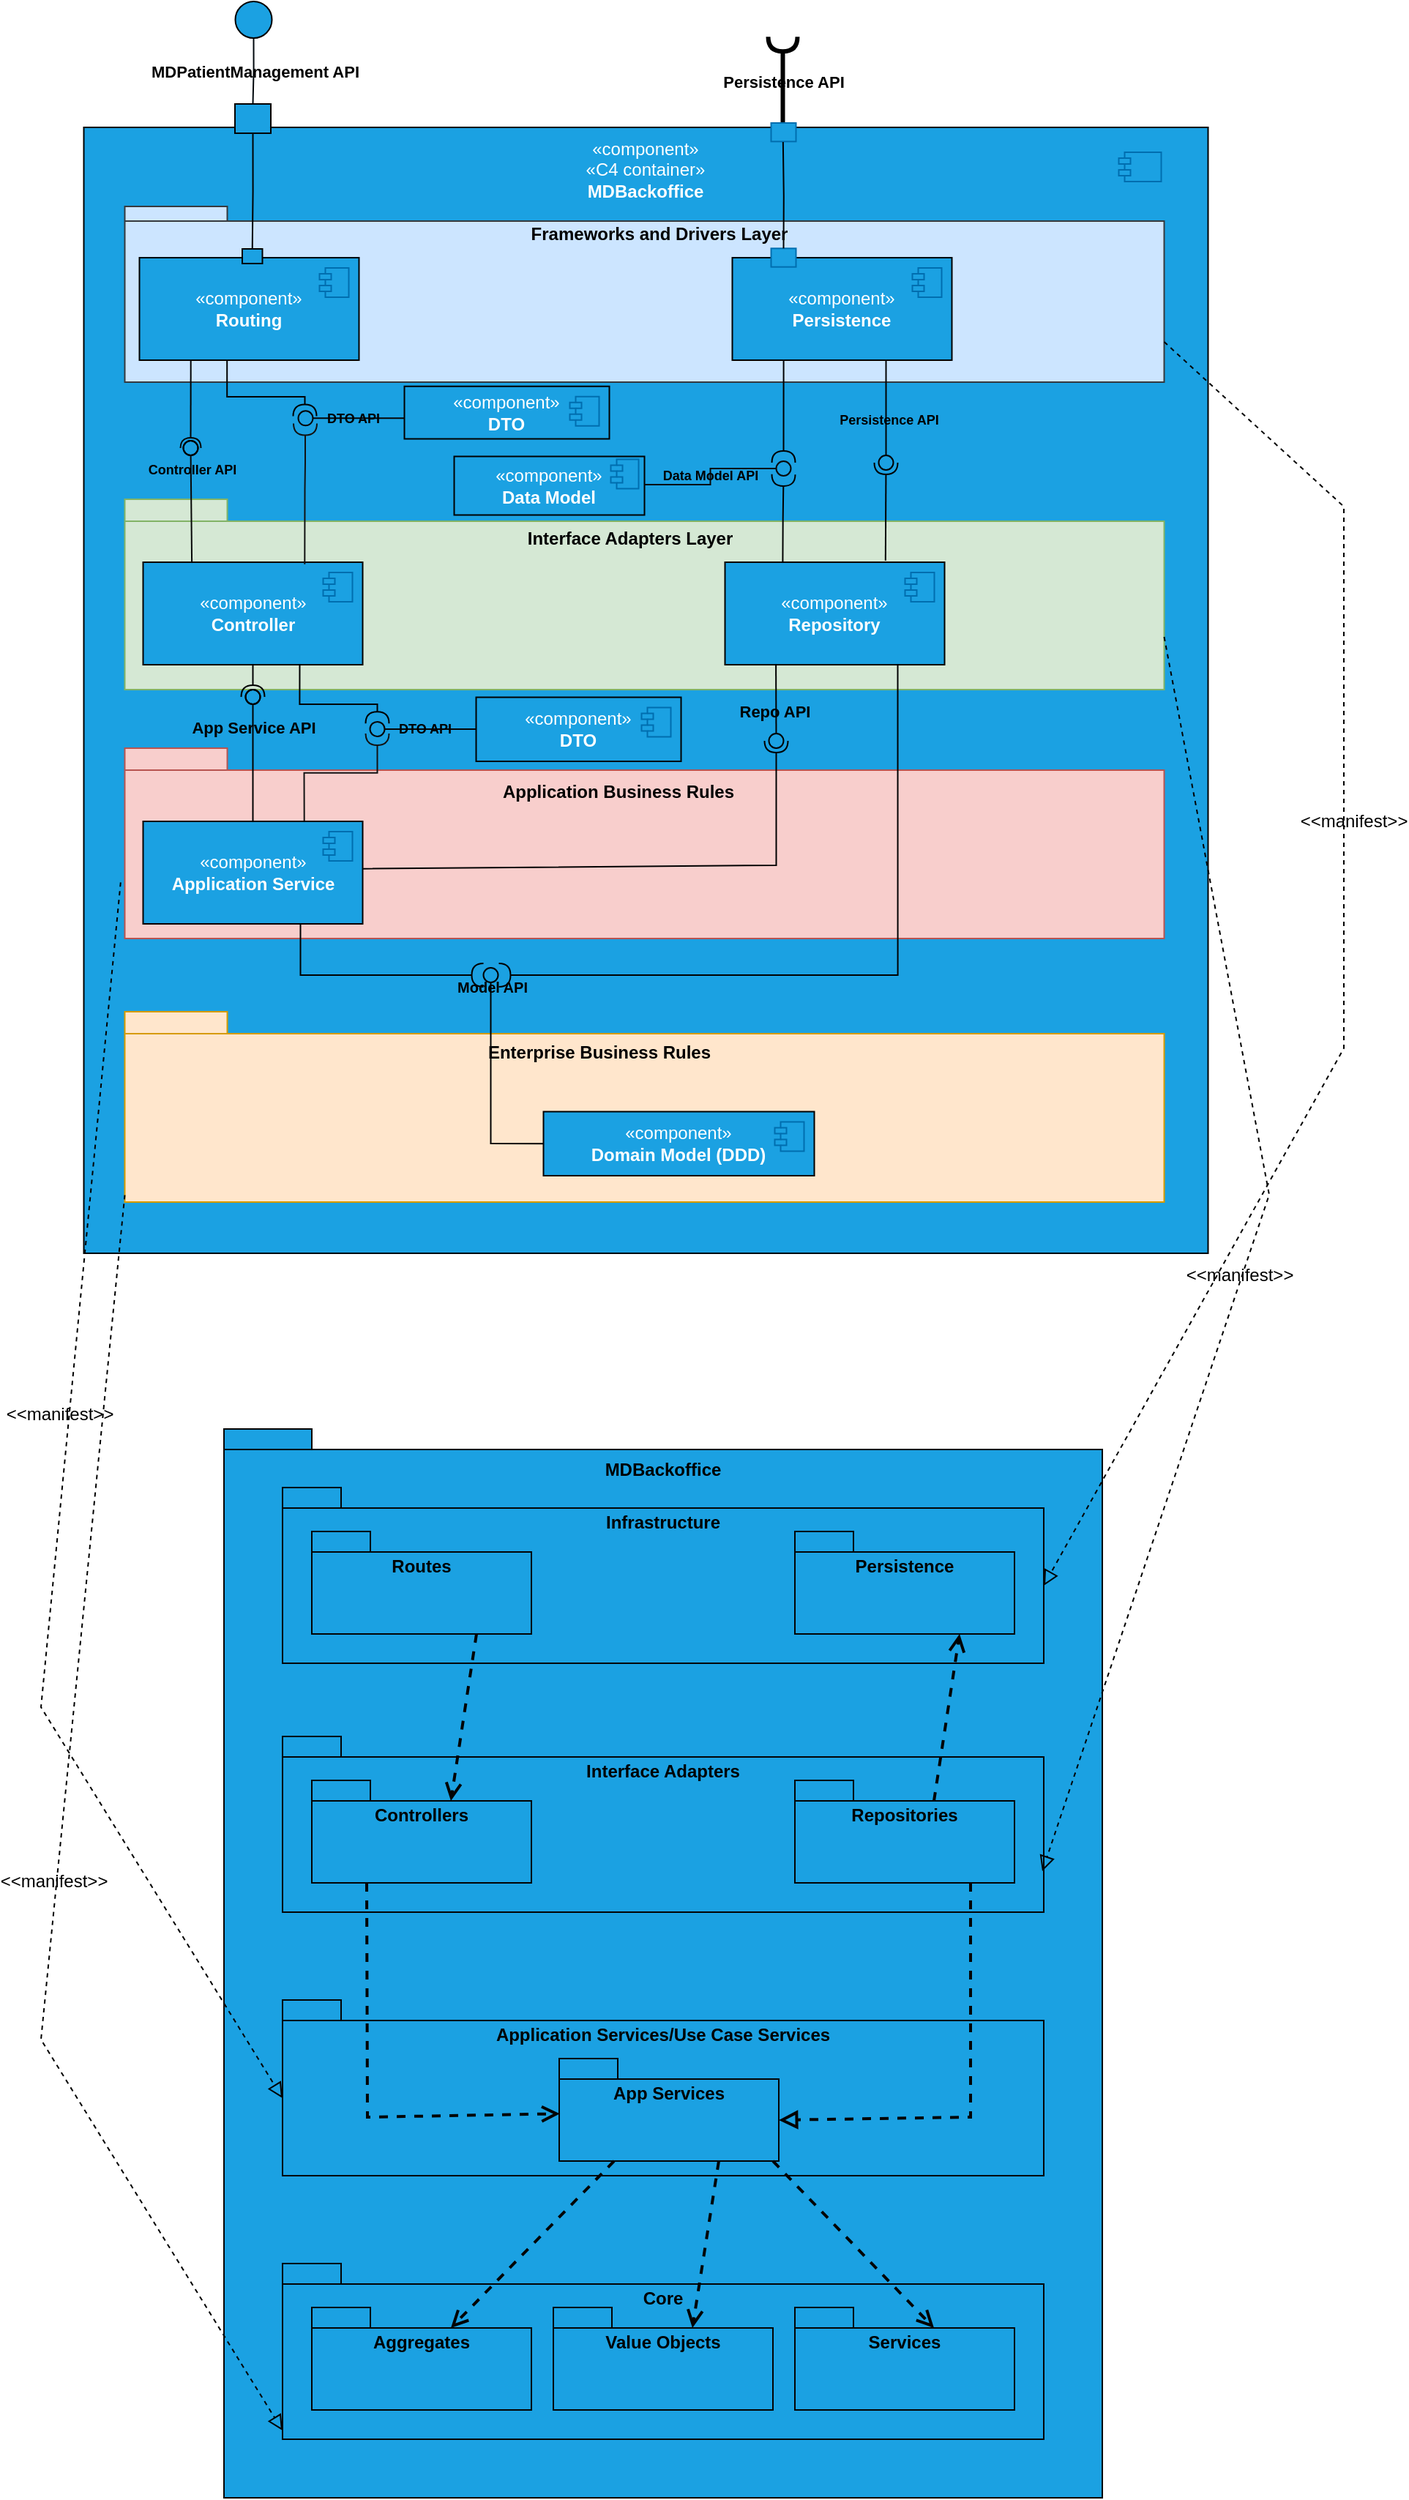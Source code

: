 <mxfile version="25.0.2">
  <diagram name="Página-1" id="hvZlXUl1sKQ0kcNKv2cv">
    <mxGraphModel dx="3374" dy="1840" grid="1" gridSize="10" guides="1" tooltips="1" connect="1" arrows="1" fold="1" page="1" pageScale="1" pageWidth="827" pageHeight="1169" math="0" shadow="0">
      <root>
        <mxCell id="0" />
        <mxCell id="1" parent="0" />
        <mxCell id="TpiVkqb_S075HDp6gT5E-161" value="MDBackoffice" style="shape=folder;fontStyle=1;spacingTop=10;tabWidth=40;tabHeight=14;tabPosition=left;html=1;whiteSpace=wrap;fillColor=#1BA1E2;labelPosition=center;verticalLabelPosition=top;align=center;verticalAlign=bottom;spacing=-35;strokeColor=#030303;" parent="1" vertex="1">
          <mxGeometry x="485" y="1040" width="600" height="730" as="geometry" />
        </mxCell>
        <mxCell id="TpiVkqb_S075HDp6gT5E-162" value="Infrastructure" style="shape=folder;fontStyle=1;spacingTop=10;tabWidth=40;tabHeight=14;tabPosition=left;html=1;whiteSpace=wrap;fillColor=#1BA1E2;labelPosition=center;verticalLabelPosition=top;align=center;verticalAlign=bottom;spacing=-31;strokeColor=#030303;" parent="1" vertex="1">
          <mxGeometry x="525" y="1080" width="520" height="120" as="geometry" />
        </mxCell>
        <mxCell id="TpiVkqb_S075HDp6gT5E-163" value="Routes" style="shape=folder;fontStyle=1;spacingTop=10;tabWidth=40;tabHeight=14;tabPosition=left;html=1;whiteSpace=wrap;fillColor=#1BA1E2;labelPosition=center;verticalLabelPosition=top;align=center;verticalAlign=bottom;spacing=-31;strokeColor=#030303;" parent="1" vertex="1">
          <mxGeometry x="545" y="1110" width="150" height="70" as="geometry" />
        </mxCell>
        <mxCell id="TpiVkqb_S075HDp6gT5E-164" value="Persistence" style="shape=folder;fontStyle=1;spacingTop=10;tabWidth=40;tabHeight=14;tabPosition=left;html=1;whiteSpace=wrap;fillColor=#1BA1E2;labelPosition=center;verticalLabelPosition=top;align=center;verticalAlign=bottom;spacing=-31;strokeColor=#030303;" parent="1" vertex="1">
          <mxGeometry x="875" y="1110" width="150" height="70" as="geometry" />
        </mxCell>
        <mxCell id="TpiVkqb_S075HDp6gT5E-165" value="Interface Adapters" style="shape=folder;fontStyle=1;spacingTop=10;tabWidth=40;tabHeight=14;tabPosition=left;html=1;whiteSpace=wrap;fillColor=#1BA1E2;labelPosition=center;verticalLabelPosition=top;align=center;verticalAlign=bottom;spacing=-31;strokeColor=#030303;" parent="1" vertex="1">
          <mxGeometry x="525" y="1250" width="520" height="120" as="geometry" />
        </mxCell>
        <mxCell id="TpiVkqb_S075HDp6gT5E-166" value="Application Services/Use Case Services" style="shape=folder;fontStyle=1;spacingTop=10;tabWidth=40;tabHeight=14;tabPosition=left;html=1;whiteSpace=wrap;fillColor=#1BA1E2;labelPosition=center;verticalLabelPosition=top;align=center;verticalAlign=bottom;spacing=-31;strokeColor=#030303;" parent="1" vertex="1">
          <mxGeometry x="525" y="1430" width="520" height="120" as="geometry" />
        </mxCell>
        <mxCell id="TpiVkqb_S075HDp6gT5E-167" value="&lt;span style=&quot;background-color: initial;&quot;&gt;Core&lt;/span&gt;" style="shape=folder;fontStyle=1;spacingTop=10;tabWidth=40;tabHeight=14;tabPosition=left;html=1;whiteSpace=wrap;fillColor=#1BA1E2;labelPosition=center;verticalLabelPosition=top;align=center;verticalAlign=bottom;spacing=-31;strokeColor=#030303;" parent="1" vertex="1">
          <mxGeometry x="525" y="1610" width="520" height="120" as="geometry" />
        </mxCell>
        <mxCell id="TpiVkqb_S075HDp6gT5E-168" value="Controllers" style="shape=folder;fontStyle=1;spacingTop=10;tabWidth=40;tabHeight=14;tabPosition=left;html=1;whiteSpace=wrap;fillColor=#1BA1E2;labelPosition=center;verticalLabelPosition=top;align=center;verticalAlign=bottom;spacing=-31;strokeColor=#030303;" parent="1" vertex="1">
          <mxGeometry x="545" y="1280" width="150" height="70" as="geometry" />
        </mxCell>
        <mxCell id="TpiVkqb_S075HDp6gT5E-169" value="Repositories" style="shape=folder;fontStyle=1;spacingTop=10;tabWidth=40;tabHeight=14;tabPosition=left;html=1;whiteSpace=wrap;fillColor=#1BA1E2;labelPosition=center;verticalLabelPosition=top;align=center;verticalAlign=bottom;spacing=-31;strokeColor=#030303;" parent="1" vertex="1">
          <mxGeometry x="875" y="1280" width="150" height="70" as="geometry" />
        </mxCell>
        <mxCell id="TpiVkqb_S075HDp6gT5E-170" value="App Services" style="shape=folder;fontStyle=1;spacingTop=10;tabWidth=40;tabHeight=14;tabPosition=left;html=1;whiteSpace=wrap;fillColor=#1BA1E2;labelPosition=center;verticalLabelPosition=top;align=center;verticalAlign=bottom;spacing=-31;strokeColor=#030303;" parent="1" vertex="1">
          <mxGeometry x="714" y="1470" width="150" height="70" as="geometry" />
        </mxCell>
        <mxCell id="TpiVkqb_S075HDp6gT5E-171" value="Aggregates" style="shape=folder;fontStyle=1;spacingTop=10;tabWidth=40;tabHeight=14;tabPosition=left;html=1;whiteSpace=wrap;fillColor=#1BA1E2;labelPosition=center;verticalLabelPosition=top;align=center;verticalAlign=bottom;spacing=-31;strokeColor=#030303;" parent="1" vertex="1">
          <mxGeometry x="545" y="1640" width="150" height="70" as="geometry" />
        </mxCell>
        <mxCell id="TpiVkqb_S075HDp6gT5E-172" value="Services" style="shape=folder;fontStyle=1;spacingTop=10;tabWidth=40;tabHeight=14;tabPosition=left;html=1;whiteSpace=wrap;fillColor=#1BA1E2;labelPosition=center;verticalLabelPosition=top;align=center;verticalAlign=bottom;spacing=-31;strokeColor=#030303;" parent="1" vertex="1">
          <mxGeometry x="875" y="1640" width="150" height="70" as="geometry" />
        </mxCell>
        <mxCell id="TpiVkqb_S075HDp6gT5E-173" value="Value Objects" style="shape=folder;fontStyle=1;spacingTop=10;tabWidth=40;tabHeight=14;tabPosition=left;html=1;whiteSpace=wrap;fillColor=#1BA1E2;labelPosition=center;verticalLabelPosition=top;align=center;verticalAlign=bottom;spacing=-31;strokeColor=#030303;" parent="1" vertex="1">
          <mxGeometry x="710" y="1640" width="150" height="70" as="geometry" />
        </mxCell>
        <mxCell id="TpiVkqb_S075HDp6gT5E-174" value="" style="html=1;verticalAlign=bottom;endArrow=open;dashed=1;endSize=8;curved=0;rounded=0;exitX=0.75;exitY=1;exitDx=0;exitDy=0;exitPerimeter=0;strokeWidth=2;entryX=0;entryY=0;entryDx=95;entryDy=14;entryPerimeter=0;strokeColor=#030303;fillColor=#1BA1E2;" parent="1" source="TpiVkqb_S075HDp6gT5E-163" target="TpiVkqb_S075HDp6gT5E-168" edge="1">
          <mxGeometry relative="1" as="geometry">
            <mxPoint x="658" y="1180" as="sourcePoint" />
            <mxPoint x="580" y="1210" as="targetPoint" />
          </mxGeometry>
        </mxCell>
        <mxCell id="TpiVkqb_S075HDp6gT5E-175" value="" style="html=1;verticalAlign=bottom;endArrow=open;dashed=1;endSize=8;curved=0;rounded=0;exitX=0.25;exitY=1;exitDx=0;exitDy=0;exitPerimeter=0;strokeWidth=2;entryX=0.002;entryY=0.538;entryDx=0;entryDy=0;entryPerimeter=0;strokeColor=#030303;fillColor=#1BA1E2;" parent="1" source="TpiVkqb_S075HDp6gT5E-168" target="TpiVkqb_S075HDp6gT5E-170" edge="1">
          <mxGeometry relative="1" as="geometry">
            <mxPoint x="723" y="1320" as="sourcePoint" />
            <mxPoint x="705" y="1434" as="targetPoint" />
            <Array as="points">
              <mxPoint x="583" y="1510" />
            </Array>
          </mxGeometry>
        </mxCell>
        <mxCell id="TpiVkqb_S075HDp6gT5E-176" value="" style="html=1;verticalAlign=bottom;endArrow=block;dashed=1;endSize=8;curved=0;rounded=0;exitX=0.25;exitY=1;exitDx=0;exitDy=0;exitPerimeter=0;strokeWidth=2;entryX=0;entryY=0;entryDx=150;entryDy=42;entryPerimeter=0;endFill=0;strokeColor=#030303;fillColor=#1BA1E2;" parent="1" target="TpiVkqb_S075HDp6gT5E-170" edge="1">
          <mxGeometry relative="1" as="geometry">
            <mxPoint x="995" y="1350" as="sourcePoint" />
            <mxPoint x="1126" y="1508" as="targetPoint" />
            <Array as="points">
              <mxPoint x="995" y="1510" />
            </Array>
          </mxGeometry>
        </mxCell>
        <mxCell id="TpiVkqb_S075HDp6gT5E-177" value="" style="html=1;verticalAlign=bottom;endArrow=open;dashed=1;endSize=8;curved=0;rounded=0;exitX=0;exitY=0;exitDx=95;exitDy=14;exitPerimeter=0;strokeWidth=2;entryX=0.75;entryY=1;entryDx=0;entryDy=0;entryPerimeter=0;strokeColor=#030303;fillColor=#1BA1E2;" parent="1" source="TpiVkqb_S075HDp6gT5E-169" target="TpiVkqb_S075HDp6gT5E-164" edge="1">
          <mxGeometry relative="1" as="geometry">
            <mxPoint x="668" y="1190" as="sourcePoint" />
            <mxPoint x="650" y="1304" as="targetPoint" />
          </mxGeometry>
        </mxCell>
        <mxCell id="TpiVkqb_S075HDp6gT5E-178" value="" style="html=1;verticalAlign=bottom;endArrow=open;dashed=1;endSize=8;curved=0;rounded=0;exitX=0.25;exitY=1;exitDx=0;exitDy=0;exitPerimeter=0;strokeWidth=2;entryX=0;entryY=0;entryDx=95;entryDy=14;entryPerimeter=0;strokeColor=#030303;fillColor=#1BA1E2;" parent="1" source="TpiVkqb_S075HDp6gT5E-170" target="TpiVkqb_S075HDp6gT5E-171" edge="1">
          <mxGeometry relative="1" as="geometry">
            <mxPoint x="728" y="1520" as="sourcePoint" />
            <mxPoint x="710" y="1634" as="targetPoint" />
          </mxGeometry>
        </mxCell>
        <mxCell id="TpiVkqb_S075HDp6gT5E-179" value="" style="html=1;verticalAlign=bottom;endArrow=open;dashed=1;endSize=8;curved=0;rounded=0;exitX=0.75;exitY=1;exitDx=0;exitDy=0;exitPerimeter=0;strokeWidth=2;entryX=0;entryY=0;entryDx=95;entryDy=14;entryPerimeter=0;strokeColor=#030303;fillColor=#1BA1E2;" parent="1" target="TpiVkqb_S075HDp6gT5E-173" edge="1">
          <mxGeometry relative="1" as="geometry">
            <mxPoint x="823" y="1540" as="sourcePoint" />
            <mxPoint x="805" y="1654" as="targetPoint" />
          </mxGeometry>
        </mxCell>
        <mxCell id="TpiVkqb_S075HDp6gT5E-180" value="" style="html=1;verticalAlign=bottom;endArrow=open;dashed=1;endSize=8;curved=0;rounded=0;exitX=0.75;exitY=1;exitDx=0;exitDy=0;exitPerimeter=0;strokeWidth=2;entryX=0;entryY=0;entryDx=95;entryDy=14;entryPerimeter=0;strokeColor=#030303;fillColor=#1BA1E2;" parent="1" target="TpiVkqb_S075HDp6gT5E-172" edge="1">
          <mxGeometry relative="1" as="geometry">
            <mxPoint x="860" y="1540" as="sourcePoint" />
            <mxPoint x="842" y="1654" as="targetPoint" />
          </mxGeometry>
        </mxCell>
        <mxCell id="TpiVkqb_S075HDp6gT5E-185" value="&amp;lt;&amp;lt;manifest&amp;gt;&amp;gt;" style="text;html=1;align=center;verticalAlign=middle;whiteSpace=wrap;rounded=0;" parent="1" vertex="1">
          <mxGeometry x="1153" y="920" width="52" height="30" as="geometry" />
        </mxCell>
        <mxCell id="TpiVkqb_S075HDp6gT5E-187" value="&amp;lt;&amp;lt;manifest&amp;gt;&amp;gt;" style="text;html=1;align=center;verticalAlign=middle;whiteSpace=wrap;rounded=0;" parent="1" vertex="1">
          <mxGeometry x="1227" y="610" width="60" height="30" as="geometry" />
        </mxCell>
        <mxCell id="TpiVkqb_S075HDp6gT5E-188" value="&amp;lt;&amp;lt;manifest&amp;gt;&amp;gt;" style="text;html=1;align=center;verticalAlign=middle;whiteSpace=wrap;rounded=0;" parent="1" vertex="1">
          <mxGeometry x="343" y="1015" width="60" height="30" as="geometry" />
        </mxCell>
        <mxCell id="TpiVkqb_S075HDp6gT5E-189" value="&amp;lt;&amp;lt;manifest&amp;gt;&amp;gt;" style="text;html=1;align=center;verticalAlign=middle;whiteSpace=wrap;rounded=0;" parent="1" vertex="1">
          <mxGeometry x="339" y="1325" width="60" height="47" as="geometry" />
        </mxCell>
        <mxCell id="WSnphm5PVI5IuLsCWJ5U-1" value="" style="html=1;dropTarget=0;whiteSpace=wrap;fillColor=#1ba1e2;fontColor=#ffffff;strokeColor=#000000;movable=1;resizable=1;rotatable=1;deletable=1;editable=1;locked=0;connectable=1;" vertex="1" parent="1">
          <mxGeometry x="389.25" y="151" width="768" height="769" as="geometry" />
        </mxCell>
        <mxCell id="WSnphm5PVI5IuLsCWJ5U-2" value="" style="shape=module;jettyWidth=8;jettyHeight=4;fillColor=#1ba1e2;fontColor=#ffffff;strokeColor=#006EAF;" vertex="1" parent="WSnphm5PVI5IuLsCWJ5U-1">
          <mxGeometry x="1" width="29" height="20" relative="1" as="geometry">
            <mxPoint x="-61" y="17" as="offset" />
          </mxGeometry>
        </mxCell>
        <mxCell id="WSnphm5PVI5IuLsCWJ5U-3" value="" style="shape=folder;fontStyle=1;spacingTop=10;tabWidth=70;tabHeight=15;tabPosition=left;html=1;whiteSpace=wrap;fillColor=#d5e8d4;strokeColor=#82b366;movable=1;resizable=1;rotatable=1;deletable=1;editable=1;locked=0;connectable=1;" vertex="1" parent="1">
          <mxGeometry x="417.25" y="405" width="710" height="130" as="geometry" />
        </mxCell>
        <mxCell id="WSnphm5PVI5IuLsCWJ5U-4" value="" style="shape=folder;fontStyle=1;spacingTop=10;tabWidth=70;tabHeight=10;tabPosition=left;html=1;whiteSpace=wrap;fillColor=#cce5ff;strokeColor=#36393d;movable=1;resizable=1;rotatable=1;deletable=1;editable=1;locked=0;connectable=1;" vertex="1" parent="1">
          <mxGeometry x="417.25" y="205" width="710" height="120" as="geometry" />
        </mxCell>
        <mxCell id="WSnphm5PVI5IuLsCWJ5U-5" value="&lt;span style=&quot;color: rgb(255, 255, 255);&quot;&gt;«component»&lt;/span&gt;&lt;br style=&quot;color: rgb(255, 255, 255);&quot;&gt;&lt;span style=&quot;color: rgb(255, 255, 255);&quot;&gt;«C4 container»&lt;/span&gt;&lt;br style=&quot;color: rgb(255, 255, 255);&quot;&gt;&lt;b style=&quot;color: rgb(255, 255, 255);&quot;&gt;MDBackoffice&lt;/b&gt;" style="text;html=1;align=center;verticalAlign=middle;whiteSpace=wrap;rounded=0;" vertex="1" parent="1">
          <mxGeometry x="698.25" y="155" width="150" height="50" as="geometry" />
        </mxCell>
        <mxCell id="WSnphm5PVI5IuLsCWJ5U-6" value="" style="group" vertex="1" connectable="0" parent="1">
          <mxGeometry x="429.75" y="438" width="150" height="80" as="geometry" />
        </mxCell>
        <mxCell id="WSnphm5PVI5IuLsCWJ5U-7" value="" style="group" vertex="1" connectable="0" parent="WSnphm5PVI5IuLsCWJ5U-6">
          <mxGeometry width="150" height="80" as="geometry" />
        </mxCell>
        <mxCell id="WSnphm5PVI5IuLsCWJ5U-8" value="«component»&lt;br&gt;&lt;b&gt;Controller&lt;/b&gt;" style="html=1;dropTarget=0;whiteSpace=wrap;fillColor=#1ba1e2;fontColor=#ffffff;strokeColor=#000000;" vertex="1" parent="WSnphm5PVI5IuLsCWJ5U-7">
          <mxGeometry y="10" width="150" height="70" as="geometry" />
        </mxCell>
        <mxCell id="WSnphm5PVI5IuLsCWJ5U-9" value="" style="shape=module;jettyWidth=8;jettyHeight=4;fillColor=#1ba1e2;fontColor=#ffffff;strokeColor=#006EAF;" vertex="1" parent="WSnphm5PVI5IuLsCWJ5U-8">
          <mxGeometry x="1" width="20" height="20" relative="1" as="geometry">
            <mxPoint x="-27" y="7" as="offset" />
          </mxGeometry>
        </mxCell>
        <mxCell id="WSnphm5PVI5IuLsCWJ5U-10" value="" style="ellipse;whiteSpace=wrap;html=1;aspect=fixed;fillColor=#1ba1e2;fontColor=#ffffff;strokeColor=#000000;" vertex="1" parent="1">
          <mxGeometry x="492.75" y="65" width="25" height="25" as="geometry" />
        </mxCell>
        <mxCell id="WSnphm5PVI5IuLsCWJ5U-11" value="" style="ellipse;whiteSpace=wrap;html=1;align=center;aspect=fixed;fillColor=none;strokeColor=none;resizable=0;perimeter=centerPerimeter;rotatable=0;allowArrows=0;points=[];outlineConnect=1;" vertex="1" parent="1">
          <mxGeometry x="757.25" y="385" width="10" height="10" as="geometry" />
        </mxCell>
        <mxCell id="WSnphm5PVI5IuLsCWJ5U-12" value="" style="ellipse;whiteSpace=wrap;html=1;align=center;aspect=fixed;fillColor=none;strokeColor=none;resizable=0;perimeter=centerPerimeter;rotatable=0;allowArrows=0;points=[];outlineConnect=1;" vertex="1" parent="1">
          <mxGeometry x="787.25" y="405" width="10" height="10" as="geometry" />
        </mxCell>
        <mxCell id="WSnphm5PVI5IuLsCWJ5U-13" style="edgeStyle=orthogonalEdgeStyle;rounded=0;orthogonalLoop=1;jettySize=auto;html=1;strokeColor=#00080D;endArrow=none;endFill=0;labelBackgroundColor=none;entryX=0.5;entryY=0;entryDx=0;entryDy=0;" edge="1" parent="1" source="WSnphm5PVI5IuLsCWJ5U-10" target="WSnphm5PVI5IuLsCWJ5U-89">
          <mxGeometry relative="1" as="geometry">
            <mxPoint x="505.25" y="150" as="targetPoint" />
          </mxGeometry>
        </mxCell>
        <mxCell id="WSnphm5PVI5IuLsCWJ5U-14" value="&lt;b&gt;MDPatientManagement API&lt;/b&gt;" style="edgeLabel;html=1;align=center;verticalAlign=middle;resizable=0;points=[];labelBackgroundColor=none;" vertex="1" connectable="0" parent="WSnphm5PVI5IuLsCWJ5U-13">
          <mxGeometry x="-0.011" relative="1" as="geometry">
            <mxPoint as="offset" />
          </mxGeometry>
        </mxCell>
        <mxCell id="WSnphm5PVI5IuLsCWJ5U-15" value="Interface Adapters Layer" style="text;html=1;align=center;verticalAlign=middle;resizable=0;points=[];autosize=1;strokeColor=none;fillColor=none;fontColor=#000000;fontStyle=1" vertex="1" parent="1">
          <mxGeometry x="687.25" y="417" width="150" height="30" as="geometry" />
        </mxCell>
        <mxCell id="WSnphm5PVI5IuLsCWJ5U-16" value="" style="group" vertex="1" connectable="0" parent="1">
          <mxGeometry x="427.25" y="230" width="150" height="80" as="geometry" />
        </mxCell>
        <mxCell id="WSnphm5PVI5IuLsCWJ5U-17" value="" style="group" vertex="1" connectable="0" parent="WSnphm5PVI5IuLsCWJ5U-16">
          <mxGeometry width="150" height="80" as="geometry" />
        </mxCell>
        <mxCell id="WSnphm5PVI5IuLsCWJ5U-18" value="«component»&lt;br&gt;&lt;b&gt;Routing&lt;/b&gt;" style="html=1;dropTarget=0;whiteSpace=wrap;fillColor=#1ba1e2;fontColor=#ffffff;strokeColor=#000000;" vertex="1" parent="WSnphm5PVI5IuLsCWJ5U-17">
          <mxGeometry y="10" width="150" height="70" as="geometry" />
        </mxCell>
        <mxCell id="WSnphm5PVI5IuLsCWJ5U-19" value="" style="shape=module;jettyWidth=8;jettyHeight=4;fillColor=#1ba1e2;fontColor=#ffffff;strokeColor=#006EAF;" vertex="1" parent="WSnphm5PVI5IuLsCWJ5U-18">
          <mxGeometry x="1" width="20" height="20" relative="1" as="geometry">
            <mxPoint x="-27" y="7" as="offset" />
          </mxGeometry>
        </mxCell>
        <mxCell id="WSnphm5PVI5IuLsCWJ5U-20" value="" style="rounded=0;whiteSpace=wrap;html=1;fillColor=#1ba1e2;fontColor=#ffffff;strokeColor=#000000;" vertex="1" parent="WSnphm5PVI5IuLsCWJ5U-17">
          <mxGeometry x="70.25" y="4" width="13.75" height="10" as="geometry" />
        </mxCell>
        <mxCell id="WSnphm5PVI5IuLsCWJ5U-21" value="" style="rounded=0;orthogonalLoop=1;jettySize=auto;html=1;endArrow=halfCircle;endFill=0;endSize=5;strokeWidth=1;sketch=0;labelBackgroundColor=default;strokeColor=#030303;startSize=6;exitX=0.234;exitY=1.003;exitDx=0;exitDy=0;exitPerimeter=0;" edge="1" parent="1" source="WSnphm5PVI5IuLsCWJ5U-18" target="WSnphm5PVI5IuLsCWJ5U-24">
          <mxGeometry relative="1" as="geometry">
            <mxPoint x="462.25" y="315" as="sourcePoint" />
          </mxGeometry>
        </mxCell>
        <mxCell id="WSnphm5PVI5IuLsCWJ5U-22" value="" style="rounded=0;orthogonalLoop=1;jettySize=auto;html=1;endArrow=oval;endFill=0;sketch=0;sourcePerimeterSpacing=0;targetPerimeterSpacing=0;endSize=10;strokeColor=#080808;strokeWidth=1;startSize=11;exitX=0.222;exitY=-0.002;exitDx=0;exitDy=0;exitPerimeter=0;" edge="1" parent="1" source="WSnphm5PVI5IuLsCWJ5U-8" target="WSnphm5PVI5IuLsCWJ5U-24">
          <mxGeometry relative="1" as="geometry">
            <mxPoint x="463.25" y="447" as="sourcePoint" />
          </mxGeometry>
        </mxCell>
        <mxCell id="WSnphm5PVI5IuLsCWJ5U-23" value="Controller API" style="edgeLabel;html=1;align=center;verticalAlign=middle;resizable=0;points=[];labelBackgroundColor=none;fontStyle=1;fontSize=9;" vertex="1" connectable="0" parent="WSnphm5PVI5IuLsCWJ5U-22">
          <mxGeometry x="0.372" relative="1" as="geometry">
            <mxPoint y="-10" as="offset" />
          </mxGeometry>
        </mxCell>
        <mxCell id="WSnphm5PVI5IuLsCWJ5U-24" value="" style="ellipse;whiteSpace=wrap;html=1;align=center;aspect=fixed;fillColor=none;strokeColor=#000000;resizable=0;perimeter=centerPerimeter;rotatable=0;allowArrows=0;points=[];outlineConnect=1;strokeWidth=1;perimeterSpacing=5;" vertex="1" parent="1">
          <mxGeometry x="457.25" y="365" width="10" height="10" as="geometry" />
        </mxCell>
        <mxCell id="WSnphm5PVI5IuLsCWJ5U-25" value="" style="shape=folder;fontStyle=1;spacingTop=10;tabWidth=70;tabHeight=15;tabPosition=left;html=1;whiteSpace=wrap;fillColor=#f8cecc;strokeColor=#b85450;movable=1;resizable=1;rotatable=1;deletable=1;editable=1;locked=0;connectable=1;" vertex="1" parent="1">
          <mxGeometry x="417.25" y="575" width="710" height="130" as="geometry" />
        </mxCell>
        <mxCell id="WSnphm5PVI5IuLsCWJ5U-26" value="" style="shape=folder;fontStyle=1;spacingTop=10;tabWidth=70;tabHeight=15;tabPosition=left;html=1;whiteSpace=wrap;fillColor=#ffe6cc;strokeColor=#d79b00;movable=1;resizable=1;rotatable=1;deletable=1;editable=1;locked=0;connectable=1;" vertex="1" parent="1">
          <mxGeometry x="417.25" y="755" width="710" height="130" as="geometry" />
        </mxCell>
        <mxCell id="WSnphm5PVI5IuLsCWJ5U-27" value="Application Business Rules" style="text;html=1;align=center;verticalAlign=middle;resizable=0;points=[];autosize=1;strokeColor=none;fillColor=none;fontColor=#000000;fontStyle=1" vertex="1" parent="1">
          <mxGeometry x="668.75" y="590" width="170" height="30" as="geometry" />
        </mxCell>
        <mxCell id="WSnphm5PVI5IuLsCWJ5U-28" value="Enterprise Business Rules" style="text;html=1;align=center;verticalAlign=middle;resizable=0;points=[];autosize=1;strokeColor=none;fillColor=none;fontColor=#000000;fontStyle=1" vertex="1" parent="1">
          <mxGeometry x="661.25" y="768" width="160" height="30" as="geometry" />
        </mxCell>
        <mxCell id="WSnphm5PVI5IuLsCWJ5U-29" value="" style="group" vertex="1" connectable="0" parent="1">
          <mxGeometry x="429.75" y="615" width="150" height="80" as="geometry" />
        </mxCell>
        <mxCell id="WSnphm5PVI5IuLsCWJ5U-30" value="" style="group" vertex="1" connectable="0" parent="WSnphm5PVI5IuLsCWJ5U-29">
          <mxGeometry width="150" height="80" as="geometry" />
        </mxCell>
        <mxCell id="WSnphm5PVI5IuLsCWJ5U-31" value="«component»&lt;br&gt;&lt;b&gt;Application Service&lt;/b&gt;" style="html=1;dropTarget=0;whiteSpace=wrap;fillColor=#1ba1e2;fontColor=#ffffff;strokeColor=#000000;" vertex="1" parent="WSnphm5PVI5IuLsCWJ5U-30">
          <mxGeometry y="10" width="150" height="70" as="geometry" />
        </mxCell>
        <mxCell id="WSnphm5PVI5IuLsCWJ5U-32" value="" style="shape=module;jettyWidth=8;jettyHeight=4;fillColor=#1ba1e2;fontColor=#ffffff;strokeColor=#006EAF;" vertex="1" parent="WSnphm5PVI5IuLsCWJ5U-31">
          <mxGeometry x="1" width="20" height="20" relative="1" as="geometry">
            <mxPoint x="-27" y="7" as="offset" />
          </mxGeometry>
        </mxCell>
        <mxCell id="WSnphm5PVI5IuLsCWJ5U-33" value="" style="rounded=0;orthogonalLoop=1;jettySize=auto;html=1;endArrow=halfCircle;endFill=0;endSize=6;strokeWidth=1;sketch=0;exitX=0.5;exitY=1;exitDx=0;exitDy=0;strokeColor=#000000;" edge="1" parent="1" source="WSnphm5PVI5IuLsCWJ5U-8" target="WSnphm5PVI5IuLsCWJ5U-36">
          <mxGeometry relative="1" as="geometry">
            <mxPoint x="538.25" y="560" as="sourcePoint" />
          </mxGeometry>
        </mxCell>
        <mxCell id="WSnphm5PVI5IuLsCWJ5U-34" value="" style="rounded=0;orthogonalLoop=1;jettySize=auto;html=1;endArrow=oval;endFill=0;sketch=0;sourcePerimeterSpacing=0;targetPerimeterSpacing=0;endSize=10;exitX=0.5;exitY=0;exitDx=0;exitDy=0;strokeColor=#000000;" edge="1" parent="1" source="WSnphm5PVI5IuLsCWJ5U-31" target="WSnphm5PVI5IuLsCWJ5U-36">
          <mxGeometry relative="1" as="geometry">
            <mxPoint x="498.25" y="560" as="sourcePoint" />
          </mxGeometry>
        </mxCell>
        <mxCell id="WSnphm5PVI5IuLsCWJ5U-35" value="App Service API" style="edgeLabel;html=1;align=center;verticalAlign=middle;resizable=0;points=[];labelBackgroundColor=none;fontStyle=1" vertex="1" connectable="0" parent="WSnphm5PVI5IuLsCWJ5U-34">
          <mxGeometry x="0.523" relative="1" as="geometry">
            <mxPoint as="offset" />
          </mxGeometry>
        </mxCell>
        <mxCell id="WSnphm5PVI5IuLsCWJ5U-36" value="" style="ellipse;whiteSpace=wrap;html=1;align=center;aspect=fixed;fillColor=none;strokeColor=#000000;resizable=0;perimeter=centerPerimeter;rotatable=0;allowArrows=0;points=[];outlineConnect=1;" vertex="1" parent="1">
          <mxGeometry x="499.75" y="535" width="10" height="10" as="geometry" />
        </mxCell>
        <mxCell id="WSnphm5PVI5IuLsCWJ5U-37" value="" style="group" vertex="1" connectable="0" parent="1">
          <mxGeometry x="657.25" y="534" width="140" height="50" as="geometry" />
        </mxCell>
        <mxCell id="WSnphm5PVI5IuLsCWJ5U-38" value="" style="group" vertex="1" connectable="0" parent="WSnphm5PVI5IuLsCWJ5U-37">
          <mxGeometry width="140.0" height="50" as="geometry" />
        </mxCell>
        <mxCell id="WSnphm5PVI5IuLsCWJ5U-39" value="«component»&lt;br&gt;&lt;b&gt;DTO&lt;/b&gt;" style="html=1;dropTarget=0;whiteSpace=wrap;fillColor=#1ba1e2;fontColor=#ffffff;strokeColor=#000000;" vertex="1" parent="WSnphm5PVI5IuLsCWJ5U-38">
          <mxGeometry y="6.25" width="140.0" height="43.75" as="geometry" />
        </mxCell>
        <mxCell id="WSnphm5PVI5IuLsCWJ5U-40" value="" style="shape=module;jettyWidth=8;jettyHeight=4;fillColor=#1ba1e2;fontColor=#ffffff;strokeColor=#006EAF;" vertex="1" parent="WSnphm5PVI5IuLsCWJ5U-39">
          <mxGeometry x="1" width="20" height="20" relative="1" as="geometry">
            <mxPoint x="-27" y="7" as="offset" />
          </mxGeometry>
        </mxCell>
        <mxCell id="WSnphm5PVI5IuLsCWJ5U-41" value="" style="rounded=0;orthogonalLoop=1;jettySize=auto;html=1;endArrow=oval;endFill=0;sketch=0;sourcePerimeterSpacing=0;targetPerimeterSpacing=0;endSize=10;exitX=0;exitY=0.5;exitDx=0;exitDy=0;strokeColor=#050505;" edge="1" parent="WSnphm5PVI5IuLsCWJ5U-38">
          <mxGeometry relative="1" as="geometry">
            <mxPoint y="27.945" as="sourcePoint" />
            <Array as="points" />
            <mxPoint x="-67.5" y="27.95" as="targetPoint" />
          </mxGeometry>
        </mxCell>
        <mxCell id="WSnphm5PVI5IuLsCWJ5U-42" value="DTO API" style="edgeLabel;html=1;align=center;verticalAlign=middle;resizable=0;points=[];labelBackgroundColor=none;fontSize=9;fontStyle=1" vertex="1" connectable="0" parent="WSnphm5PVI5IuLsCWJ5U-41">
          <mxGeometry x="0.068" relative="1" as="geometry">
            <mxPoint as="offset" />
          </mxGeometry>
        </mxCell>
        <mxCell id="WSnphm5PVI5IuLsCWJ5U-43" value="" style="rounded=0;orthogonalLoop=1;jettySize=auto;html=1;endArrow=halfCircle;endFill=0;endSize=6;strokeWidth=1;sketch=0;exitX=0.734;exitY=-0.006;exitDx=0;exitDy=0;strokeColor=#121212;exitPerimeter=0;" edge="1" parent="1">
          <mxGeometry relative="1" as="geometry">
            <mxPoint x="539.85" y="624.58" as="sourcePoint" />
            <mxPoint x="589.75" y="565" as="targetPoint" />
            <Array as="points">
              <mxPoint x="539.75" y="591.87" />
              <mxPoint x="589.75" y="591.87" />
              <mxPoint x="589.75" y="576.87" />
            </Array>
          </mxGeometry>
        </mxCell>
        <mxCell id="WSnphm5PVI5IuLsCWJ5U-44" style="edgeStyle=orthogonalEdgeStyle;rounded=0;orthogonalLoop=1;jettySize=auto;html=1;exitX=0.75;exitY=1;exitDx=0;exitDy=0;entryX=0.136;entryY=0.144;entryDx=0;entryDy=0;entryPerimeter=0;endArrow=halfCircle;endFill=0;strokeColor=#000000;" edge="1" parent="1">
          <mxGeometry relative="1" as="geometry">
            <Array as="points">
              <mxPoint x="536.74" y="545" />
              <mxPoint x="589.74" y="545" />
              <mxPoint x="589.74" y="558" />
            </Array>
            <mxPoint x="536.74" y="518" as="sourcePoint" />
            <mxPoint x="589.24" y="558.13" as="targetPoint" />
          </mxGeometry>
        </mxCell>
        <mxCell id="WSnphm5PVI5IuLsCWJ5U-45" value="" style="group" vertex="1" connectable="0" parent="1">
          <mxGeometry x="717.25" y="817" width="185" height="50" as="geometry" />
        </mxCell>
        <mxCell id="WSnphm5PVI5IuLsCWJ5U-46" value="" style="group" vertex="1" connectable="0" parent="WSnphm5PVI5IuLsCWJ5U-45">
          <mxGeometry x="-14" width="185.0" height="50" as="geometry" />
        </mxCell>
        <mxCell id="WSnphm5PVI5IuLsCWJ5U-47" value="«component»&lt;br&gt;&lt;b&gt;Domain Model (DDD)&lt;/b&gt;" style="html=1;dropTarget=0;whiteSpace=wrap;fillColor=#1ba1e2;fontColor=#ffffff;strokeColor=#000000;" vertex="1" parent="WSnphm5PVI5IuLsCWJ5U-46">
          <mxGeometry y="6.25" width="185.0" height="43.75" as="geometry" />
        </mxCell>
        <mxCell id="WSnphm5PVI5IuLsCWJ5U-48" value="" style="shape=module;jettyWidth=8;jettyHeight=4;fillColor=#1ba1e2;fontColor=#ffffff;strokeColor=#006EAF;" vertex="1" parent="WSnphm5PVI5IuLsCWJ5U-47">
          <mxGeometry x="1" width="20" height="20" relative="1" as="geometry">
            <mxPoint x="-27" y="7" as="offset" />
          </mxGeometry>
        </mxCell>
        <mxCell id="WSnphm5PVI5IuLsCWJ5U-49" value="" style="rounded=0;orthogonalLoop=1;jettySize=auto;html=1;endArrow=halfCircle;endFill=0;endSize=6;strokeWidth=1;sketch=0;exitX=0.75;exitY=1;exitDx=0;exitDy=0;strokeColor=#000000;" edge="1" parent="1">
          <mxGeometry relative="1" as="geometry">
            <mxPoint x="537.25" y="695" as="sourcePoint" />
            <mxPoint x="662.25" y="730" as="targetPoint" />
            <Array as="points">
              <mxPoint x="537.25" y="730" />
            </Array>
          </mxGeometry>
        </mxCell>
        <mxCell id="WSnphm5PVI5IuLsCWJ5U-50" value="" style="rounded=0;orthogonalLoop=1;jettySize=auto;html=1;endArrow=oval;endFill=0;sketch=0;sourcePerimeterSpacing=0;targetPerimeterSpacing=0;endSize=10;strokeColor=#000000;exitX=0;exitY=0.5;exitDx=0;exitDy=0;" edge="1" parent="1" source="WSnphm5PVI5IuLsCWJ5U-47" target="WSnphm5PVI5IuLsCWJ5U-52">
          <mxGeometry relative="1" as="geometry">
            <mxPoint x="767.25" y="845" as="sourcePoint" />
            <Array as="points">
              <mxPoint x="667.25" y="845" />
            </Array>
          </mxGeometry>
        </mxCell>
        <mxCell id="WSnphm5PVI5IuLsCWJ5U-51" value="Model API" style="edgeLabel;html=1;align=center;verticalAlign=middle;resizable=0;points=[];labelBackgroundColor=none;fontStyle=1;fontSize=10;" vertex="1" connectable="0" parent="WSnphm5PVI5IuLsCWJ5U-50">
          <mxGeometry x="0.473" y="-1" relative="1" as="geometry">
            <mxPoint x="-1" y="-32" as="offset" />
          </mxGeometry>
        </mxCell>
        <mxCell id="WSnphm5PVI5IuLsCWJ5U-52" value="" style="ellipse;whiteSpace=wrap;html=1;align=center;aspect=fixed;fillColor=none;strokeColor=none;resizable=0;perimeter=centerPerimeter;rotatable=0;allowArrows=0;points=[];outlineConnect=1;" vertex="1" parent="1">
          <mxGeometry x="662.25" y="725" width="10" height="10" as="geometry" />
        </mxCell>
        <mxCell id="WSnphm5PVI5IuLsCWJ5U-53" value="" style="group" vertex="1" connectable="0" parent="1">
          <mxGeometry x="832.25" y="230" width="252.5" height="80" as="geometry" />
        </mxCell>
        <mxCell id="WSnphm5PVI5IuLsCWJ5U-54" value="" style="group" vertex="1" connectable="0" parent="WSnphm5PVI5IuLsCWJ5U-53">
          <mxGeometry width="252.5" height="80" as="geometry" />
        </mxCell>
        <mxCell id="WSnphm5PVI5IuLsCWJ5U-55" value="«component»&lt;br&gt;&lt;b&gt;Persistence&lt;/b&gt;" style="html=1;dropTarget=0;whiteSpace=wrap;fillColor=#1ba1e2;fontColor=#ffffff;strokeColor=#000000;" vertex="1" parent="WSnphm5PVI5IuLsCWJ5U-54">
          <mxGeometry y="10" width="150" height="70" as="geometry" />
        </mxCell>
        <mxCell id="WSnphm5PVI5IuLsCWJ5U-56" value="" style="shape=module;jettyWidth=8;jettyHeight=4;fillColor=#1ba1e2;fontColor=#ffffff;strokeColor=#006EAF;" vertex="1" parent="WSnphm5PVI5IuLsCWJ5U-55">
          <mxGeometry x="1" width="20" height="20" relative="1" as="geometry">
            <mxPoint x="-27" y="7" as="offset" />
          </mxGeometry>
        </mxCell>
        <mxCell id="WSnphm5PVI5IuLsCWJ5U-57" value="" style="group" vertex="1" connectable="0" parent="WSnphm5PVI5IuLsCWJ5U-54">
          <mxGeometry x="-40" width="150" height="80" as="geometry" />
        </mxCell>
        <mxCell id="WSnphm5PVI5IuLsCWJ5U-58" value="" style="group" vertex="1" connectable="0" parent="WSnphm5PVI5IuLsCWJ5U-57">
          <mxGeometry width="150" height="80" as="geometry" />
        </mxCell>
        <mxCell id="WSnphm5PVI5IuLsCWJ5U-59" value="" style="rounded=0;whiteSpace=wrap;html=1;fillColor=#1ba1e2;fontColor=#ffffff;strokeColor=#006EAF;rotation=-360;" vertex="1" parent="WSnphm5PVI5IuLsCWJ5U-58">
          <mxGeometry x="66.505" y="3.663" width="17" height="12.667" as="geometry" />
        </mxCell>
        <mxCell id="WSnphm5PVI5IuLsCWJ5U-60" value="" style="group" vertex="1" connectable="0" parent="1">
          <mxGeometry x="827.25" y="438" width="150" height="80" as="geometry" />
        </mxCell>
        <mxCell id="WSnphm5PVI5IuLsCWJ5U-61" value="" style="group" vertex="1" connectable="0" parent="WSnphm5PVI5IuLsCWJ5U-60">
          <mxGeometry width="150" height="80" as="geometry" />
        </mxCell>
        <mxCell id="WSnphm5PVI5IuLsCWJ5U-62" value="«component»&lt;br&gt;&lt;b&gt;Repository&lt;/b&gt;" style="html=1;dropTarget=0;whiteSpace=wrap;fillColor=#1ba1e2;fontColor=#ffffff;strokeColor=#000000;" vertex="1" parent="WSnphm5PVI5IuLsCWJ5U-61">
          <mxGeometry y="10" width="150" height="70" as="geometry" />
        </mxCell>
        <mxCell id="WSnphm5PVI5IuLsCWJ5U-63" value="" style="shape=module;jettyWidth=8;jettyHeight=4;fillColor=#1ba1e2;fontColor=#ffffff;strokeColor=#006EAF;" vertex="1" parent="WSnphm5PVI5IuLsCWJ5U-62">
          <mxGeometry x="1" width="20" height="20" relative="1" as="geometry">
            <mxPoint x="-27" y="7" as="offset" />
          </mxGeometry>
        </mxCell>
        <mxCell id="WSnphm5PVI5IuLsCWJ5U-64" value="" style="group" vertex="1" connectable="0" parent="1">
          <mxGeometry x="637.25" y="358" width="150" height="80" as="geometry" />
        </mxCell>
        <mxCell id="WSnphm5PVI5IuLsCWJ5U-65" value="" style="group" vertex="1" connectable="0" parent="WSnphm5PVI5IuLsCWJ5U-64">
          <mxGeometry x="15" y="-24.25" width="120" height="82" as="geometry" />
        </mxCell>
        <mxCell id="WSnphm5PVI5IuLsCWJ5U-66" value="«component»&lt;br&gt;&lt;b&gt;Data Model&lt;/b&gt;" style="html=1;dropTarget=0;whiteSpace=wrap;fillColor=#1ba1e2;fontColor=#ffffff;strokeColor=#000000;" vertex="1" parent="WSnphm5PVI5IuLsCWJ5U-65">
          <mxGeometry x="-10" y="42" width="130" height="40" as="geometry" />
        </mxCell>
        <mxCell id="WSnphm5PVI5IuLsCWJ5U-67" value="" style="shape=module;jettyWidth=8;jettyHeight=4;fillColor=#1ba1e2;fontColor=#ffffff;strokeColor=#006EAF;" vertex="1" parent="WSnphm5PVI5IuLsCWJ5U-65">
          <mxGeometry x="1" width="19" height="20" relative="1" as="geometry">
            <mxPoint x="-23" y="44" as="offset" />
          </mxGeometry>
        </mxCell>
        <mxCell id="WSnphm5PVI5IuLsCWJ5U-68" value="" style="group" vertex="1" connectable="0" parent="WSnphm5PVI5IuLsCWJ5U-64">
          <mxGeometry x="-30" y="-34.25" width="141" height="50" as="geometry" />
        </mxCell>
        <mxCell id="WSnphm5PVI5IuLsCWJ5U-69" value="" style="group" vertex="1" connectable="0" parent="WSnphm5PVI5IuLsCWJ5U-68">
          <mxGeometry x="1" y="-1" width="140" height="41" as="geometry" />
        </mxCell>
        <mxCell id="WSnphm5PVI5IuLsCWJ5U-70" value="«component»&lt;br&gt;&lt;b&gt;DTO&lt;/b&gt;" style="html=1;dropTarget=0;whiteSpace=wrap;fillColor=#1ba1e2;fontColor=#ffffff;strokeColor=#000000;" vertex="1" parent="WSnphm5PVI5IuLsCWJ5U-69">
          <mxGeometry y="5.125" width="140" height="35.875" as="geometry" />
        </mxCell>
        <mxCell id="WSnphm5PVI5IuLsCWJ5U-71" value="" style="shape=module;jettyWidth=8;jettyHeight=4;fillColor=#1ba1e2;fontColor=#ffffff;strokeColor=#006EAF;" vertex="1" parent="WSnphm5PVI5IuLsCWJ5U-70">
          <mxGeometry x="1" width="20" height="20" relative="1" as="geometry">
            <mxPoint x="-27" y="7" as="offset" />
          </mxGeometry>
        </mxCell>
        <mxCell id="WSnphm5PVI5IuLsCWJ5U-72" value="" style="rounded=0;orthogonalLoop=1;jettySize=auto;html=1;endArrow=oval;endFill=0;sketch=0;sourcePerimeterSpacing=0;targetPerimeterSpacing=0;endSize=10;exitX=0;exitY=0.5;exitDx=0;exitDy=0;strokeColor=#050505;" edge="1" parent="WSnphm5PVI5IuLsCWJ5U-69">
          <mxGeometry relative="1" as="geometry">
            <mxPoint y="26.915" as="sourcePoint" />
            <Array as="points" />
            <mxPoint x="-67.5" y="26.919" as="targetPoint" />
          </mxGeometry>
        </mxCell>
        <mxCell id="WSnphm5PVI5IuLsCWJ5U-73" value="DTO API" style="edgeLabel;html=1;align=center;verticalAlign=middle;resizable=0;points=[];labelBackgroundColor=none;fontSize=9;fontStyle=1" vertex="1" connectable="0" parent="WSnphm5PVI5IuLsCWJ5U-72">
          <mxGeometry x="0.068" relative="1" as="geometry">
            <mxPoint as="offset" />
          </mxGeometry>
        </mxCell>
        <mxCell id="WSnphm5PVI5IuLsCWJ5U-74" value="" style="rounded=0;orthogonalLoop=1;jettySize=auto;html=1;endArrow=halfCircle;endFill=0;endSize=6;strokeWidth=1;sketch=0;strokeColor=#000000;entryX=0.99;entryY=0.942;entryDx=0;entryDy=0;entryPerimeter=0;exitX=0.263;exitY=0.002;exitDx=0;exitDy=0;exitPerimeter=0;" edge="1" parent="1" source="WSnphm5PVI5IuLsCWJ5U-62">
          <mxGeometry relative="1" as="geometry">
            <mxPoint x="867.25" y="445" as="sourcePoint" />
            <mxPoint x="867.25" y="388.0" as="targetPoint" />
            <Array as="points">
              <mxPoint x="866.85" y="418" />
            </Array>
          </mxGeometry>
        </mxCell>
        <mxCell id="WSnphm5PVI5IuLsCWJ5U-75" value="" style="rounded=0;orthogonalLoop=1;jettySize=auto;html=1;endArrow=oval;endFill=0;sketch=0;sourcePerimeterSpacing=0;targetPerimeterSpacing=0;endSize=10;strokeColor=#080808;exitX=1;exitY=0.48;exitDx=0;exitDy=0;exitPerimeter=0;" edge="1" parent="1" source="WSnphm5PVI5IuLsCWJ5U-66" target="WSnphm5PVI5IuLsCWJ5U-77">
          <mxGeometry relative="1" as="geometry">
            <mxPoint x="777.25" y="395" as="sourcePoint" />
            <Array as="points">
              <mxPoint x="817.25" y="395" />
              <mxPoint x="817.25" y="384" />
            </Array>
          </mxGeometry>
        </mxCell>
        <mxCell id="WSnphm5PVI5IuLsCWJ5U-76" value="Data Model API" style="edgeLabel;html=1;align=center;verticalAlign=middle;resizable=0;points=[];fontSize=9;labelBackgroundColor=none;fontStyle=1" vertex="1" connectable="0" parent="WSnphm5PVI5IuLsCWJ5U-75">
          <mxGeometry x="-0.304" y="-1" relative="1" as="geometry">
            <mxPoint x="8" y="-7" as="offset" />
          </mxGeometry>
        </mxCell>
        <mxCell id="WSnphm5PVI5IuLsCWJ5U-77" value="" style="ellipse;whiteSpace=wrap;html=1;align=center;aspect=fixed;fillColor=none;strokeColor=none;resizable=0;perimeter=centerPerimeter;rotatable=0;allowArrows=0;points=[];outlineConnect=1;" vertex="1" parent="1">
          <mxGeometry x="862.25" y="379" width="10" height="10" as="geometry" />
        </mxCell>
        <mxCell id="WSnphm5PVI5IuLsCWJ5U-78" style="edgeStyle=orthogonalEdgeStyle;rounded=0;orthogonalLoop=1;jettySize=auto;html=1;exitX=0.25;exitY=1;exitDx=0;exitDy=0;entryX=1.063;entryY=0.526;entryDx=0;entryDy=0;entryPerimeter=0;strokeColor=#000000;endArrow=halfCircle;endFill=0;" edge="1" parent="1" source="WSnphm5PVI5IuLsCWJ5U-55">
          <mxGeometry relative="1" as="geometry">
            <Array as="points">
              <mxPoint x="867.25" y="310" />
            </Array>
            <mxPoint x="874.75" y="330.0" as="sourcePoint" />
            <mxPoint x="867.25" y="380.0" as="targetPoint" />
          </mxGeometry>
        </mxCell>
        <mxCell id="WSnphm5PVI5IuLsCWJ5U-79" value="" style="rounded=0;orthogonalLoop=1;jettySize=auto;html=1;endArrow=halfCircle;endFill=0;endSize=6;strokeWidth=1;sketch=0;exitX=0.731;exitY=-0.016;exitDx=0;exitDy=0;strokeColor=#000000;exitPerimeter=0;" edge="1" parent="1" source="WSnphm5PVI5IuLsCWJ5U-62" target="WSnphm5PVI5IuLsCWJ5U-82">
          <mxGeometry relative="1" as="geometry">
            <mxPoint x="987.25" y="385" as="sourcePoint" />
          </mxGeometry>
        </mxCell>
        <mxCell id="WSnphm5PVI5IuLsCWJ5U-80" value="" style="rounded=0;orthogonalLoop=1;jettySize=auto;html=1;endArrow=oval;endFill=0;sketch=0;sourcePerimeterSpacing=0;targetPerimeterSpacing=0;endSize=10;exitX=0.7;exitY=1;exitDx=0;exitDy=0;exitPerimeter=0;strokeColor=#000000;" edge="1" parent="1" source="WSnphm5PVI5IuLsCWJ5U-55" target="WSnphm5PVI5IuLsCWJ5U-82">
          <mxGeometry relative="1" as="geometry">
            <mxPoint x="947.25" y="385" as="sourcePoint" />
          </mxGeometry>
        </mxCell>
        <mxCell id="WSnphm5PVI5IuLsCWJ5U-81" value="Persistence API" style="edgeLabel;html=1;align=center;verticalAlign=middle;resizable=0;points=[];fontStyle=1;labelBackgroundColor=none;fontSize=9;" vertex="1" connectable="0" parent="WSnphm5PVI5IuLsCWJ5U-80">
          <mxGeometry x="0.083" relative="1" as="geometry">
            <mxPoint x="1" y="3" as="offset" />
          </mxGeometry>
        </mxCell>
        <mxCell id="WSnphm5PVI5IuLsCWJ5U-82" value="" style="ellipse;whiteSpace=wrap;html=1;align=center;aspect=fixed;fillColor=none;strokeColor=none;resizable=0;perimeter=centerPerimeter;rotatable=0;allowArrows=0;points=[];outlineConnect=1;" vertex="1" parent="1">
          <mxGeometry x="932.25" y="375" width="10" height="10" as="geometry" />
        </mxCell>
        <mxCell id="WSnphm5PVI5IuLsCWJ5U-83" value="" style="rounded=0;orthogonalLoop=1;jettySize=auto;html=1;endArrow=halfCircle;endFill=0;endSize=6;strokeWidth=1;sketch=0;exitX=1.002;exitY=0.462;exitDx=0;exitDy=0;strokeColor=#000000;exitPerimeter=0;" edge="1" parent="1" source="WSnphm5PVI5IuLsCWJ5U-31" target="WSnphm5PVI5IuLsCWJ5U-86">
          <mxGeometry relative="1" as="geometry">
            <mxPoint x="937.25" y="558" as="sourcePoint" />
            <Array as="points">
              <mxPoint x="862.25" y="655" />
            </Array>
          </mxGeometry>
        </mxCell>
        <mxCell id="WSnphm5PVI5IuLsCWJ5U-84" value="" style="rounded=0;orthogonalLoop=1;jettySize=auto;html=1;endArrow=oval;endFill=0;sketch=0;sourcePerimeterSpacing=0;targetPerimeterSpacing=0;endSize=10;exitX=0.232;exitY=0.998;exitDx=0;exitDy=0;strokeColor=#000000;exitPerimeter=0;" edge="1" parent="1" source="WSnphm5PVI5IuLsCWJ5U-62" target="WSnphm5PVI5IuLsCWJ5U-86">
          <mxGeometry relative="1" as="geometry">
            <mxPoint x="897.25" y="558" as="sourcePoint" />
          </mxGeometry>
        </mxCell>
        <mxCell id="WSnphm5PVI5IuLsCWJ5U-85" value="Repo API" style="edgeLabel;html=1;align=center;verticalAlign=middle;resizable=0;points=[];labelBackgroundColor=none;fontStyle=1" vertex="1" connectable="0" parent="WSnphm5PVI5IuLsCWJ5U-84">
          <mxGeometry x="0.199" y="-1" relative="1" as="geometry">
            <mxPoint as="offset" />
          </mxGeometry>
        </mxCell>
        <mxCell id="WSnphm5PVI5IuLsCWJ5U-86" value="" style="ellipse;whiteSpace=wrap;html=1;align=center;aspect=fixed;fillColor=none;strokeColor=none;resizable=0;perimeter=centerPerimeter;rotatable=0;allowArrows=0;points=[];outlineConnect=1;" vertex="1" parent="1">
          <mxGeometry x="857.25" y="565" width="10" height="10" as="geometry" />
        </mxCell>
        <mxCell id="WSnphm5PVI5IuLsCWJ5U-87" style="edgeStyle=orthogonalEdgeStyle;rounded=0;orthogonalLoop=1;jettySize=auto;html=1;exitX=0.75;exitY=1;exitDx=0;exitDy=0;entryX=0.824;entryY=0.6;entryDx=0;entryDy=0;entryPerimeter=0;endArrow=halfCircle;endFill=0;strokeColor=#000000;" edge="1" parent="1">
          <mxGeometry relative="1" as="geometry">
            <Array as="points">
              <mxPoint x="944.75" y="730" />
            </Array>
            <mxPoint x="945.25" y="518" as="sourcePoint" />
            <mxPoint x="672.75" y="730" as="targetPoint" />
          </mxGeometry>
        </mxCell>
        <mxCell id="WSnphm5PVI5IuLsCWJ5U-88" style="edgeStyle=orthogonalEdgeStyle;rounded=0;orthogonalLoop=1;jettySize=auto;html=1;exitX=0.5;exitY=1;exitDx=0;exitDy=0;entryX=0.5;entryY=0;entryDx=0;entryDy=0;endArrow=none;endFill=0;strokeColor=#000000;" edge="1" parent="1" source="WSnphm5PVI5IuLsCWJ5U-89" target="WSnphm5PVI5IuLsCWJ5U-20">
          <mxGeometry relative="1" as="geometry" />
        </mxCell>
        <mxCell id="WSnphm5PVI5IuLsCWJ5U-89" value="" style="rounded=0;whiteSpace=wrap;html=1;fillColor=#1ba1e2;fontColor=#ffffff;strokeColor=#000000;" vertex="1" parent="1">
          <mxGeometry x="492.5" y="135" width="24.5" height="20" as="geometry" />
        </mxCell>
        <mxCell id="WSnphm5PVI5IuLsCWJ5U-90" value="" style="ellipse;whiteSpace=wrap;html=1;align=center;aspect=fixed;fillColor=none;strokeColor=none;resizable=0;perimeter=centerPerimeter;rotatable=0;allowArrows=0;points=[];outlineConnect=1;" vertex="1" parent="1">
          <mxGeometry x="1170.75" y="390" width="10" height="10" as="geometry" />
        </mxCell>
        <mxCell id="WSnphm5PVI5IuLsCWJ5U-91" value="" style="rounded=0;orthogonalLoop=1;jettySize=auto;html=1;endArrow=halfCircle;endFill=0;endSize=6;strokeWidth=1;sketch=0;exitX=0.736;exitY=0.02;exitDx=0;exitDy=0;strokeColor=#121212;exitPerimeter=0;" edge="1" parent="1" source="WSnphm5PVI5IuLsCWJ5U-8">
          <mxGeometry relative="1" as="geometry">
            <mxPoint x="539.7" y="436.16" as="sourcePoint" />
            <mxPoint x="540.5" y="353.25" as="targetPoint" />
            <Array as="points">
              <mxPoint x="540.25" y="398.25" />
              <mxPoint x="540.5" y="380.12" />
              <mxPoint x="540.5" y="365.12" />
            </Array>
          </mxGeometry>
        </mxCell>
        <mxCell id="WSnphm5PVI5IuLsCWJ5U-92" style="edgeStyle=orthogonalEdgeStyle;rounded=0;orthogonalLoop=1;jettySize=auto;html=1;entryX=0.136;entryY=0.144;entryDx=0;entryDy=0;entryPerimeter=0;endArrow=halfCircle;endFill=0;strokeColor=#000000;exitX=0.399;exitY=1.003;exitDx=0;exitDy=0;exitPerimeter=0;" edge="1" parent="1" source="WSnphm5PVI5IuLsCWJ5U-18">
          <mxGeometry relative="1" as="geometry">
            <Array as="points">
              <mxPoint x="487.25" y="335" />
              <mxPoint x="540.25" y="335" />
              <mxPoint x="540.25" y="348" />
            </Array>
            <mxPoint x="487.25" y="315" as="sourcePoint" />
            <mxPoint x="539.75" y="348.2" as="targetPoint" />
          </mxGeometry>
        </mxCell>
        <mxCell id="WSnphm5PVI5IuLsCWJ5U-93" value="" style="group" vertex="1" connectable="0" parent="1">
          <mxGeometry x="858.755" y="105.003" width="17" height="66.157" as="geometry" />
        </mxCell>
        <mxCell id="WSnphm5PVI5IuLsCWJ5U-94" value="" style="group;rotation=-180;" vertex="1" connectable="0" parent="WSnphm5PVI5IuLsCWJ5U-93">
          <mxGeometry width="17" height="66.157" as="geometry" />
        </mxCell>
        <mxCell id="WSnphm5PVI5IuLsCWJ5U-95" value="" style="edgeStyle=orthogonalEdgeStyle;rounded=0;orthogonalLoop=1;jettySize=auto;html=1;entryX=0.5;entryY=0;entryDx=0;entryDy=0;endArrow=none;endFill=0;fontColor=#000000;strokeColor=#000000;startArrow=halfCircle;startFill=0;strokeWidth=3;endSize=6;jumpSize=6;" edge="1" parent="WSnphm5PVI5IuLsCWJ5U-94">
          <mxGeometry relative="1" as="geometry">
            <mxPoint x="7.995" y="-15.923" as="sourcePoint" />
            <mxPoint x="8" y="53" as="targetPoint" />
          </mxGeometry>
        </mxCell>
        <mxCell id="WSnphm5PVI5IuLsCWJ5U-96" value="Persistence API" style="edgeLabel;html=1;align=center;verticalAlign=middle;resizable=0;points=[];labelBackgroundColor=none;rotation=0;fontStyle=1" vertex="1" connectable="0" parent="WSnphm5PVI5IuLsCWJ5U-95">
          <mxGeometry x="-0.146" relative="1" as="geometry">
            <mxPoint y="1" as="offset" />
          </mxGeometry>
        </mxCell>
        <mxCell id="WSnphm5PVI5IuLsCWJ5U-97" value="" style="rounded=0;whiteSpace=wrap;html=1;fillColor=#1ba1e2;fontColor=#ffffff;strokeColor=#006EAF;rotation=-360;" vertex="1" parent="WSnphm5PVI5IuLsCWJ5U-94">
          <mxGeometry y="43" width="17" height="12.667" as="geometry" />
        </mxCell>
        <mxCell id="WSnphm5PVI5IuLsCWJ5U-98" style="edgeStyle=orthogonalEdgeStyle;rounded=0;orthogonalLoop=1;jettySize=auto;html=1;endArrow=none;endFill=0;strokeColor=#000000;entryX=0.5;entryY=0;entryDx=0;entryDy=0;" edge="1" parent="1" target="WSnphm5PVI5IuLsCWJ5U-59">
          <mxGeometry relative="1" as="geometry">
            <Array as="points" />
            <mxPoint x="866.92" y="229" as="targetPoint" />
            <mxPoint x="866.92" y="161" as="sourcePoint" />
          </mxGeometry>
        </mxCell>
        <mxCell id="WSnphm5PVI5IuLsCWJ5U-99" value="Frameworks and Drivers Layer" style="text;html=1;align=center;verticalAlign=middle;resizable=0;points=[];autosize=1;strokeColor=none;fillColor=none;fontColor=#000000;fontStyle=1" vertex="1" parent="1">
          <mxGeometry x="687.25" y="209" width="190" height="30" as="geometry" />
        </mxCell>
        <mxCell id="TpiVkqb_S075HDp6gT5E-184" value="" style="endArrow=block;startArrow=none;endFill=0;startFill=0;endSize=8;html=1;verticalAlign=bottom;dashed=1;labelBackgroundColor=none;rounded=0;exitX=0;exitY=0;exitDx=0;exitDy=101.25;exitPerimeter=0;entryX=0.127;entryY=0.992;entryDx=0;entryDy=0;entryPerimeter=0;" parent="1" edge="1">
          <mxGeometry width="160" relative="1" as="geometry">
            <mxPoint x="417.25" y="880.25" as="sourcePoint" />
            <mxPoint x="525" y="1724" as="targetPoint" />
            <Array as="points">
              <mxPoint x="360" y="1457" />
            </Array>
          </mxGeometry>
        </mxCell>
        <mxCell id="TpiVkqb_S075HDp6gT5E-183" value="" style="endArrow=block;startArrow=none;endFill=0;startFill=0;endSize=8;html=1;verticalAlign=bottom;dashed=1;labelBackgroundColor=none;rounded=0;entryX=0;entryY=0;entryDx=0;entryDy=67;entryPerimeter=0;exitX=-0.004;exitY=0.705;exitDx=0;exitDy=0;exitPerimeter=0;" parent="1" target="TpiVkqb_S075HDp6gT5E-166" edge="1" source="WSnphm5PVI5IuLsCWJ5U-25">
          <mxGeometry width="160" relative="1" as="geometry">
            <mxPoint x="430" y="640" as="sourcePoint" />
            <mxPoint x="445" y="1596" as="targetPoint" />
            <Array as="points">
              <mxPoint x="360" y="1230" />
            </Array>
          </mxGeometry>
        </mxCell>
        <mxCell id="TpiVkqb_S075HDp6gT5E-181" value="" style="endArrow=block;startArrow=none;endFill=0;startFill=0;endSize=8;html=1;verticalAlign=bottom;dashed=1;labelBackgroundColor=none;rounded=0;exitX=0;exitY=0;exitDx=710;exitDy=92.5;exitPerimeter=0;entryX=0;entryY=0;entryDx=520;entryDy=67;entryPerimeter=0;" parent="1" target="TpiVkqb_S075HDp6gT5E-162" edge="1" source="WSnphm5PVI5IuLsCWJ5U-4">
          <mxGeometry width="160" relative="1" as="geometry">
            <mxPoint x="1410" y="235" as="sourcePoint" />
            <mxPoint x="830" y="1080" as="targetPoint" />
            <Array as="points">
              <mxPoint x="1250" y="410" />
              <mxPoint x="1250" y="780" />
            </Array>
          </mxGeometry>
        </mxCell>
        <mxCell id="TpiVkqb_S075HDp6gT5E-182" value="" style="endArrow=block;startArrow=none;endFill=0;startFill=0;endSize=8;html=1;verticalAlign=bottom;dashed=1;labelBackgroundColor=none;rounded=0;exitX=1;exitY=0.723;exitDx=0;exitDy=0;exitPerimeter=0;" parent="1" edge="1" source="WSnphm5PVI5IuLsCWJ5U-3">
          <mxGeometry width="160" relative="1" as="geometry">
            <mxPoint x="1190" y="540" as="sourcePoint" />
            <mxPoint x="1044" y="1342" as="targetPoint" />
            <Array as="points">
              <mxPoint x="1199" y="880" />
            </Array>
          </mxGeometry>
        </mxCell>
      </root>
    </mxGraphModel>
  </diagram>
</mxfile>
